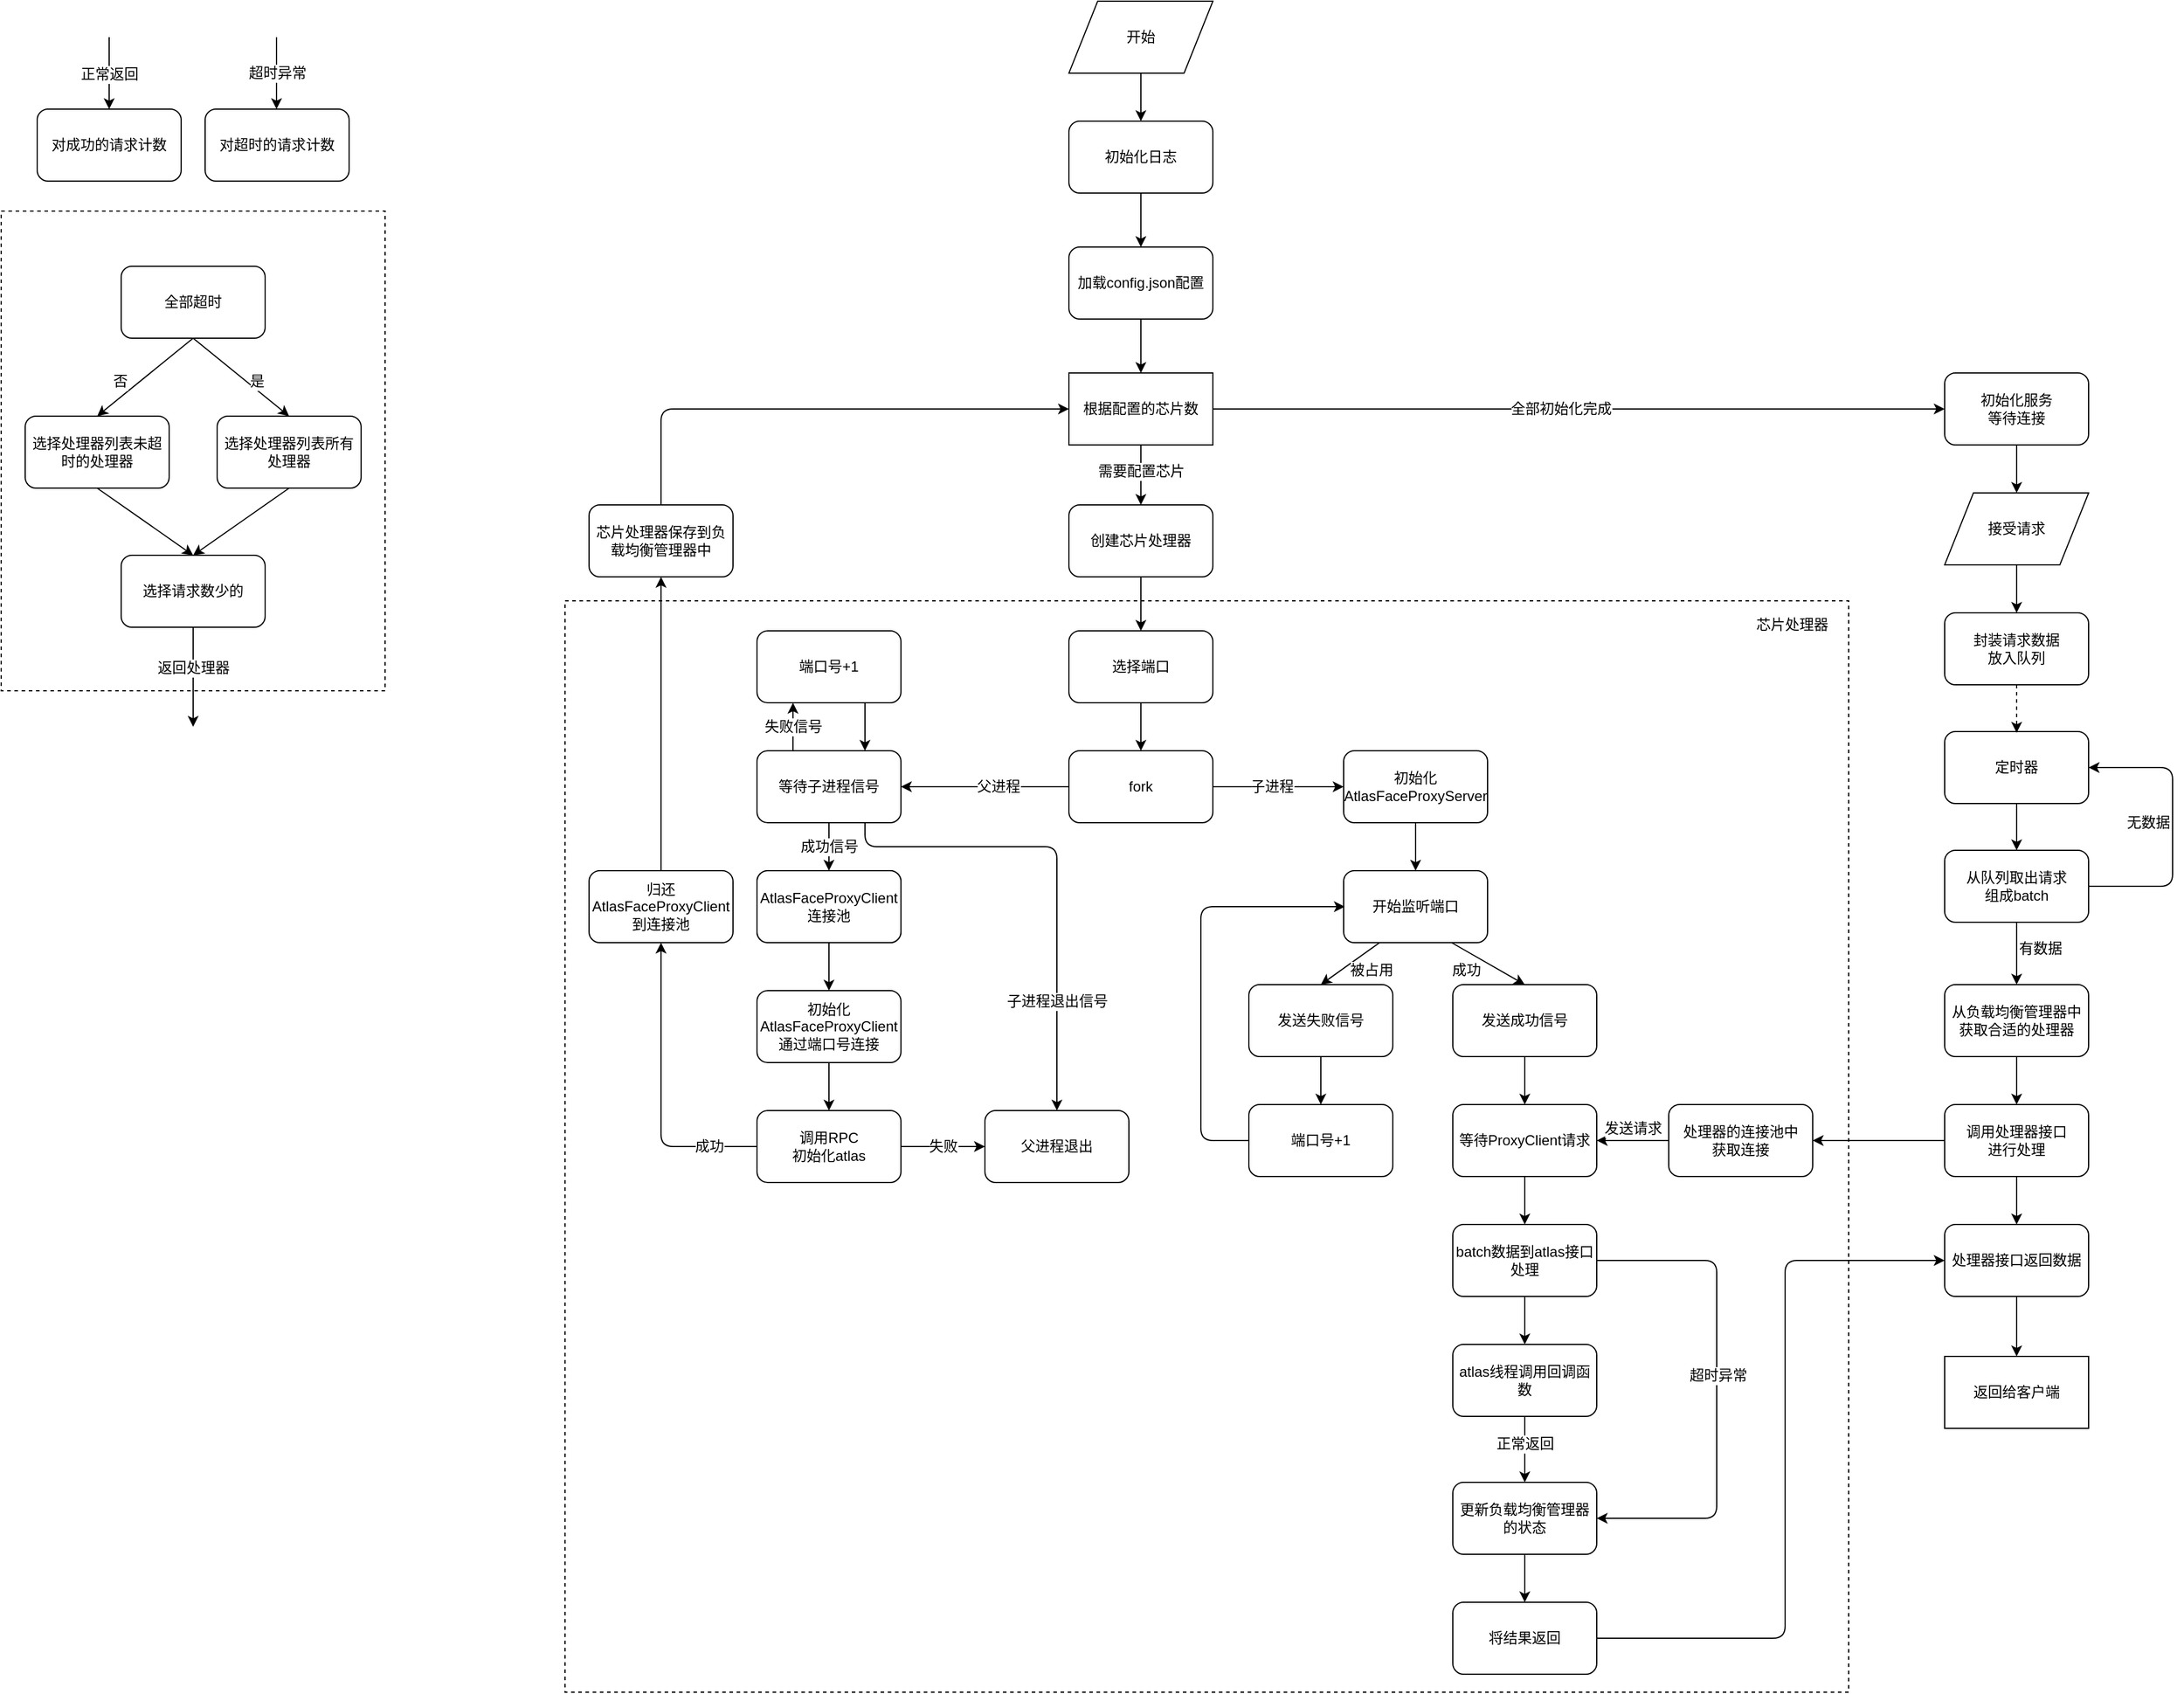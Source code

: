 <mxfile version="12.2.3" type="github" pages="1">
  <diagram id="QmE9LT3bl2_Xa9Ef4wVj" name="第 1 页">
    <mxGraphModel dx="1408" dy="1896" grid="1" gridSize="10" guides="1" tooltips="1" connect="1" arrows="1" fold="1" page="1" pageScale="1" pageWidth="1327" pageHeight="1169" math="0" shadow="0">
      <root>
        <mxCell id="0"/>
        <mxCell id="1" parent="0"/>
        <mxCell id="e0Hb0du3VfullZevtZFt-136" value="" style="rounded=0;whiteSpace=wrap;html=1;dashed=1;" vertex="1" parent="1">
          <mxGeometry x="570" y="-650" width="1070" height="910" as="geometry"/>
        </mxCell>
        <mxCell id="e0Hb0du3VfullZevtZFt-53" value="" style="group" vertex="1" connectable="0" parent="1">
          <mxGeometry x="100" y="-955" width="320" height="410" as="geometry"/>
        </mxCell>
        <mxCell id="e0Hb0du3VfullZevtZFt-51" value="" style="rounded=0;whiteSpace=wrap;html=1;dashed=1;" vertex="1" parent="e0Hb0du3VfullZevtZFt-53">
          <mxGeometry y="-20" width="320" height="400" as="geometry"/>
        </mxCell>
        <mxCell id="e0Hb0du3VfullZevtZFt-26" value="选择请求数少的" style="rounded=1;whiteSpace=wrap;html=1;" vertex="1" parent="e0Hb0du3VfullZevtZFt-53">
          <mxGeometry x="100" y="267" width="120" height="60" as="geometry"/>
        </mxCell>
        <mxCell id="e0Hb0du3VfullZevtZFt-27" value="" style="endArrow=classic;html=1;entryX=0.5;entryY=0;entryDx=0;entryDy=0;exitX=0.5;exitY=1;exitDx=0;exitDy=0;" edge="1" parent="e0Hb0du3VfullZevtZFt-53" source="e0Hb0du3VfullZevtZFt-34" target="e0Hb0du3VfullZevtZFt-26">
          <mxGeometry width="50" height="50" relative="1" as="geometry">
            <mxPoint x="90" y="224.5" as="sourcePoint"/>
            <mxPoint x="90" y="244.5" as="targetPoint"/>
          </mxGeometry>
        </mxCell>
        <mxCell id="e0Hb0du3VfullZevtZFt-34" value="选择处理器列表未超时的处理器" style="rounded=1;whiteSpace=wrap;html=1;" vertex="1" parent="e0Hb0du3VfullZevtZFt-53">
          <mxGeometry x="20" y="151" width="120" height="60" as="geometry"/>
        </mxCell>
        <mxCell id="e0Hb0du3VfullZevtZFt-35" value="" style="endArrow=classic;html=1;entryX=0.5;entryY=0;entryDx=0;entryDy=0;exitX=0.5;exitY=1;exitDx=0;exitDy=0;" edge="1" parent="e0Hb0du3VfullZevtZFt-53" source="e0Hb0du3VfullZevtZFt-42" target="e0Hb0du3VfullZevtZFt-34">
          <mxGeometry width="50" height="50" relative="1" as="geometry">
            <mxPoint x="160" y="95" as="sourcePoint"/>
            <mxPoint x="160" y="77" as="targetPoint"/>
          </mxGeometry>
        </mxCell>
        <mxCell id="e0Hb0du3VfullZevtZFt-37" value="否" style="text;html=1;resizable=0;points=[];align=center;verticalAlign=middle;labelBackgroundColor=#ffffff;" vertex="1" connectable="0" parent="e0Hb0du3VfullZevtZFt-35">
          <mxGeometry x="0.488" y="4" relative="1" as="geometry">
            <mxPoint x="-4" y="-15.5" as="offset"/>
          </mxGeometry>
        </mxCell>
        <mxCell id="e0Hb0du3VfullZevtZFt-40" value="&lt;span style=&quot;white-space: normal&quot;&gt;选择处理器列表所有处理器&lt;/span&gt;" style="rounded=1;whiteSpace=wrap;html=1;" vertex="1" parent="e0Hb0du3VfullZevtZFt-53">
          <mxGeometry x="180" y="151" width="120" height="60" as="geometry"/>
        </mxCell>
        <mxCell id="e0Hb0du3VfullZevtZFt-41" value="" style="endArrow=classic;html=1;exitX=0.5;exitY=1;exitDx=0;exitDy=0;entryX=0.5;entryY=0;entryDx=0;entryDy=0;" edge="1" parent="e0Hb0du3VfullZevtZFt-53" source="e0Hb0du3VfullZevtZFt-40" target="e0Hb0du3VfullZevtZFt-26">
          <mxGeometry width="50" height="50" relative="1" as="geometry">
            <mxPoint x="240" y="297" as="sourcePoint"/>
            <mxPoint x="230" y="247" as="targetPoint"/>
          </mxGeometry>
        </mxCell>
        <mxCell id="e0Hb0du3VfullZevtZFt-42" value="&lt;span style=&quot;white-space: normal&quot;&gt;全部超时&lt;/span&gt;" style="rounded=1;whiteSpace=wrap;html=1;" vertex="1" parent="e0Hb0du3VfullZevtZFt-53">
          <mxGeometry x="100" y="26" width="120" height="60" as="geometry"/>
        </mxCell>
        <mxCell id="e0Hb0du3VfullZevtZFt-38" value="" style="endArrow=classic;html=1;exitX=0.5;exitY=1;exitDx=0;exitDy=0;entryX=0.5;entryY=0;entryDx=0;entryDy=0;" edge="1" parent="e0Hb0du3VfullZevtZFt-53" source="e0Hb0du3VfullZevtZFt-42" target="e0Hb0du3VfullZevtZFt-40">
          <mxGeometry width="50" height="50" relative="1" as="geometry">
            <mxPoint x="160" y="95" as="sourcePoint"/>
            <mxPoint x="230" y="137" as="targetPoint"/>
          </mxGeometry>
        </mxCell>
        <mxCell id="e0Hb0du3VfullZevtZFt-39" value="是" style="text;html=1;resizable=0;points=[];align=center;verticalAlign=middle;labelBackgroundColor=#ffffff;" vertex="1" connectable="0" parent="e0Hb0du3VfullZevtZFt-38">
          <mxGeometry x="0.37" y="3" relative="1" as="geometry">
            <mxPoint x="-3.5" y="-6" as="offset"/>
          </mxGeometry>
        </mxCell>
        <mxCell id="e0Hb0du3VfullZevtZFt-43" value="" style="endArrow=classic;html=1;exitX=0.5;exitY=1;exitDx=0;exitDy=0;" edge="1" parent="e0Hb0du3VfullZevtZFt-53" source="e0Hb0du3VfullZevtZFt-26">
          <mxGeometry width="50" height="50" relative="1" as="geometry">
            <mxPoint x="160" y="407" as="sourcePoint"/>
            <mxPoint x="160" y="410" as="targetPoint"/>
          </mxGeometry>
        </mxCell>
        <mxCell id="e0Hb0du3VfullZevtZFt-44" value="返回处理器" style="text;html=1;resizable=0;points=[];align=center;verticalAlign=middle;labelBackgroundColor=#ffffff;" vertex="1" connectable="0" parent="e0Hb0du3VfullZevtZFt-43">
          <mxGeometry x="-0.4" y="-1" relative="1" as="geometry">
            <mxPoint x="1" y="9" as="offset"/>
          </mxGeometry>
        </mxCell>
        <mxCell id="e0Hb0du3VfullZevtZFt-54" value="" style="group" vertex="1" connectable="0" parent="1">
          <mxGeometry x="130" y="-1120" width="260" height="120" as="geometry"/>
        </mxCell>
        <mxCell id="e0Hb0du3VfullZevtZFt-16" value="对成功的请求计数" style="rounded=1;whiteSpace=wrap;html=1;" vertex="1" parent="e0Hb0du3VfullZevtZFt-54">
          <mxGeometry y="60" width="120" height="60" as="geometry"/>
        </mxCell>
        <mxCell id="e0Hb0du3VfullZevtZFt-21" value="" style="endArrow=classic;html=1;entryX=0.5;entryY=0;entryDx=0;entryDy=0;" edge="1" parent="e0Hb0du3VfullZevtZFt-54" target="e0Hb0du3VfullZevtZFt-16">
          <mxGeometry width="50" height="50" relative="1" as="geometry">
            <mxPoint x="60" as="sourcePoint"/>
            <mxPoint x="50" y="-90" as="targetPoint"/>
          </mxGeometry>
        </mxCell>
        <mxCell id="e0Hb0du3VfullZevtZFt-22" value="正常返回" style="text;html=1;resizable=0;points=[];align=center;verticalAlign=middle;labelBackgroundColor=#ffffff;" vertex="1" connectable="0" parent="e0Hb0du3VfullZevtZFt-21">
          <mxGeometry x="0.38" relative="1" as="geometry">
            <mxPoint y="-11" as="offset"/>
          </mxGeometry>
        </mxCell>
        <mxCell id="e0Hb0du3VfullZevtZFt-23" value="" style="endArrow=classic;html=1;" edge="1" parent="e0Hb0du3VfullZevtZFt-54">
          <mxGeometry width="50" height="50" relative="1" as="geometry">
            <mxPoint x="199.5" as="sourcePoint"/>
            <mxPoint x="199.5" y="60" as="targetPoint"/>
          </mxGeometry>
        </mxCell>
        <mxCell id="e0Hb0du3VfullZevtZFt-24" value="超时异常" style="text;html=1;resizable=0;points=[];align=center;verticalAlign=middle;labelBackgroundColor=#ffffff;" vertex="1" connectable="0" parent="e0Hb0du3VfullZevtZFt-23">
          <mxGeometry x="-0.333" relative="1" as="geometry">
            <mxPoint y="10" as="offset"/>
          </mxGeometry>
        </mxCell>
        <mxCell id="e0Hb0du3VfullZevtZFt-25" value="对超时的请求计数" style="rounded=1;whiteSpace=wrap;html=1;" vertex="1" parent="e0Hb0du3VfullZevtZFt-54">
          <mxGeometry x="140" y="60" width="120" height="60" as="geometry"/>
        </mxCell>
        <mxCell id="e0Hb0du3VfullZevtZFt-56" value="根据配置的芯片数" style="rounded=0;whiteSpace=wrap;html=1;" vertex="1" parent="1">
          <mxGeometry x="990" y="-840" width="120" height="60" as="geometry"/>
        </mxCell>
        <mxCell id="e0Hb0du3VfullZevtZFt-57" value="&lt;span style=&quot;white-space: normal&quot;&gt;fork&lt;/span&gt;" style="rounded=1;whiteSpace=wrap;html=1;" vertex="1" parent="1">
          <mxGeometry x="990" y="-525" width="120" height="60" as="geometry"/>
        </mxCell>
        <mxCell id="e0Hb0du3VfullZevtZFt-58" value="" style="endArrow=classic;html=1;entryX=0.5;entryY=0;entryDx=0;entryDy=0;exitX=0.5;exitY=1;exitDx=0;exitDy=0;" edge="1" parent="1" source="e0Hb0du3VfullZevtZFt-63" target="e0Hb0du3VfullZevtZFt-57">
          <mxGeometry width="50" height="50" relative="1" as="geometry">
            <mxPoint x="1050" y="-575" as="sourcePoint"/>
            <mxPoint x="1080" y="-415" as="targetPoint"/>
          </mxGeometry>
        </mxCell>
        <mxCell id="e0Hb0du3VfullZevtZFt-60" value="&lt;span style=&quot;white-space: normal&quot;&gt;初始化&lt;/span&gt;&lt;br style=&quot;white-space: normal&quot;&gt;&lt;span style=&quot;white-space: normal&quot;&gt;AtlasFaceProxyServer&lt;/span&gt;" style="rounded=1;whiteSpace=wrap;html=1;" vertex="1" parent="1">
          <mxGeometry x="1219" y="-525" width="120" height="60" as="geometry"/>
        </mxCell>
        <mxCell id="e0Hb0du3VfullZevtZFt-62" value="" style="endArrow=classic;html=1;exitX=1;exitY=0.5;exitDx=0;exitDy=0;entryX=0;entryY=0.5;entryDx=0;entryDy=0;" edge="1" parent="1" source="e0Hb0du3VfullZevtZFt-57" target="e0Hb0du3VfullZevtZFt-60">
          <mxGeometry width="50" height="50" relative="1" as="geometry">
            <mxPoint x="1130" y="-385" as="sourcePoint"/>
            <mxPoint x="1050" y="-425" as="targetPoint"/>
          </mxGeometry>
        </mxCell>
        <mxCell id="e0Hb0du3VfullZevtZFt-87" value="子进程" style="text;html=1;resizable=0;points=[];align=center;verticalAlign=middle;labelBackgroundColor=#ffffff;" vertex="1" connectable="0" parent="e0Hb0du3VfullZevtZFt-62">
          <mxGeometry x="0.15" y="-1" relative="1" as="geometry">
            <mxPoint x="-14" y="-1" as="offset"/>
          </mxGeometry>
        </mxCell>
        <mxCell id="e0Hb0du3VfullZevtZFt-63" value="选择端口" style="rounded=1;whiteSpace=wrap;html=1;" vertex="1" parent="1">
          <mxGeometry x="990" y="-625" width="120" height="60" as="geometry"/>
        </mxCell>
        <mxCell id="e0Hb0du3VfullZevtZFt-66" value="开始监听端口" style="rounded=1;whiteSpace=wrap;html=1;" vertex="1" parent="1">
          <mxGeometry x="1219" y="-425" width="120" height="60" as="geometry"/>
        </mxCell>
        <mxCell id="e0Hb0du3VfullZevtZFt-67" value="" style="endArrow=classic;html=1;exitX=0.5;exitY=1;exitDx=0;exitDy=0;entryX=0.5;entryY=0;entryDx=0;entryDy=0;" edge="1" parent="1" source="e0Hb0du3VfullZevtZFt-60" target="e0Hb0du3VfullZevtZFt-66">
          <mxGeometry width="50" height="50" relative="1" as="geometry">
            <mxPoint x="1396" y="-415" as="sourcePoint"/>
            <mxPoint x="1446" y="-465" as="targetPoint"/>
          </mxGeometry>
        </mxCell>
        <mxCell id="e0Hb0du3VfullZevtZFt-68" value="发送成功信号" style="rounded=1;whiteSpace=wrap;html=1;" vertex="1" parent="1">
          <mxGeometry x="1310" y="-330" width="120" height="60" as="geometry"/>
        </mxCell>
        <mxCell id="e0Hb0du3VfullZevtZFt-69" value="发送失败信号&lt;br&gt;" style="rounded=1;whiteSpace=wrap;html=1;" vertex="1" parent="1">
          <mxGeometry x="1140" y="-330" width="120" height="60" as="geometry"/>
        </mxCell>
        <mxCell id="e0Hb0du3VfullZevtZFt-72" value="" style="endArrow=classic;html=1;exitX=0.25;exitY=1;exitDx=0;exitDy=0;entryX=0.5;entryY=0;entryDx=0;entryDy=0;" edge="1" parent="1" source="e0Hb0du3VfullZevtZFt-66" target="e0Hb0du3VfullZevtZFt-69">
          <mxGeometry width="50" height="50" relative="1" as="geometry">
            <mxPoint x="1376" y="-335" as="sourcePoint"/>
            <mxPoint x="1426" y="-385" as="targetPoint"/>
          </mxGeometry>
        </mxCell>
        <mxCell id="e0Hb0du3VfullZevtZFt-116" value="被占用" style="text;html=1;resizable=0;points=[];align=center;verticalAlign=middle;labelBackgroundColor=#ffffff;" vertex="1" connectable="0" parent="e0Hb0du3VfullZevtZFt-72">
          <mxGeometry x="-0.44" y="1" relative="1" as="geometry">
            <mxPoint x="6" y="12" as="offset"/>
          </mxGeometry>
        </mxCell>
        <mxCell id="e0Hb0du3VfullZevtZFt-77" value="" style="endArrow=classic;html=1;exitX=0.5;exitY=1;exitDx=0;exitDy=0;entryX=0.5;entryY=0;entryDx=0;entryDy=0;" edge="1" parent="1" source="e0Hb0du3VfullZevtZFt-56" target="e0Hb0du3VfullZevtZFt-140">
          <mxGeometry width="50" height="50" relative="1" as="geometry">
            <mxPoint x="1157" y="-710" as="sourcePoint"/>
            <mxPoint x="1207" y="-760" as="targetPoint"/>
          </mxGeometry>
        </mxCell>
        <mxCell id="e0Hb0du3VfullZevtZFt-101" value="需要配置芯片" style="text;html=1;resizable=0;points=[];align=center;verticalAlign=middle;labelBackgroundColor=#ffffff;" vertex="1" connectable="0" parent="e0Hb0du3VfullZevtZFt-77">
          <mxGeometry x="-0.375" y="1" relative="1" as="geometry">
            <mxPoint x="-1" y="6.5" as="offset"/>
          </mxGeometry>
        </mxCell>
        <mxCell id="e0Hb0du3VfullZevtZFt-78" value="开始" style="shape=parallelogram;perimeter=parallelogramPerimeter;whiteSpace=wrap;html=1;" vertex="1" parent="1">
          <mxGeometry x="990" y="-1150" width="120" height="60" as="geometry"/>
        </mxCell>
        <mxCell id="e0Hb0du3VfullZevtZFt-79" value="加载config.json配置" style="rounded=1;whiteSpace=wrap;html=1;" vertex="1" parent="1">
          <mxGeometry x="990" y="-945" width="120" height="60" as="geometry"/>
        </mxCell>
        <mxCell id="e0Hb0du3VfullZevtZFt-80" value="初始化日志" style="rounded=1;whiteSpace=wrap;html=1;" vertex="1" parent="1">
          <mxGeometry x="990" y="-1050" width="120" height="60" as="geometry"/>
        </mxCell>
        <mxCell id="e0Hb0du3VfullZevtZFt-82" value="" style="endArrow=classic;html=1;exitX=0.5;exitY=1;exitDx=0;exitDy=0;entryX=0.5;entryY=0;entryDx=0;entryDy=0;" edge="1" parent="1" source="e0Hb0du3VfullZevtZFt-78" target="e0Hb0du3VfullZevtZFt-80">
          <mxGeometry width="50" height="50" relative="1" as="geometry">
            <mxPoint x="1130" y="-1030" as="sourcePoint"/>
            <mxPoint x="1180" y="-1080" as="targetPoint"/>
          </mxGeometry>
        </mxCell>
        <mxCell id="e0Hb0du3VfullZevtZFt-83" value="" style="endArrow=classic;html=1;exitX=0.5;exitY=1;exitDx=0;exitDy=0;entryX=0.5;entryY=0;entryDx=0;entryDy=0;" edge="1" parent="1" source="e0Hb0du3VfullZevtZFt-80" target="e0Hb0du3VfullZevtZFt-79">
          <mxGeometry width="50" height="50" relative="1" as="geometry">
            <mxPoint x="1200" y="-930" as="sourcePoint"/>
            <mxPoint x="1050" y="-940" as="targetPoint"/>
          </mxGeometry>
        </mxCell>
        <mxCell id="e0Hb0du3VfullZevtZFt-84" value="" style="endArrow=classic;html=1;exitX=0.5;exitY=1;exitDx=0;exitDy=0;entryX=0.5;entryY=0;entryDx=0;entryDy=0;" edge="1" parent="1" source="e0Hb0du3VfullZevtZFt-79" target="e0Hb0du3VfullZevtZFt-56">
          <mxGeometry width="50" height="50" relative="1" as="geometry">
            <mxPoint x="1120" y="-820" as="sourcePoint"/>
            <mxPoint x="1180" y="-860" as="targetPoint"/>
          </mxGeometry>
        </mxCell>
        <mxCell id="e0Hb0du3VfullZevtZFt-88" value="等待子进程信号" style="rounded=1;whiteSpace=wrap;html=1;" vertex="1" parent="1">
          <mxGeometry x="730" y="-525" width="120" height="60" as="geometry"/>
        </mxCell>
        <mxCell id="e0Hb0du3VfullZevtZFt-89" value="" style="endArrow=classic;html=1;exitX=0;exitY=0.5;exitDx=0;exitDy=0;entryX=1;entryY=0.5;entryDx=0;entryDy=0;" edge="1" parent="1" source="e0Hb0du3VfullZevtZFt-57" target="e0Hb0du3VfullZevtZFt-88">
          <mxGeometry width="50" height="50" relative="1" as="geometry">
            <mxPoint x="930" y="-405" as="sourcePoint"/>
            <mxPoint x="980" y="-455" as="targetPoint"/>
          </mxGeometry>
        </mxCell>
        <mxCell id="e0Hb0du3VfullZevtZFt-90" value="父进程" style="text;html=1;resizable=0;points=[];align=center;verticalAlign=middle;labelBackgroundColor=#ffffff;" vertex="1" connectable="0" parent="e0Hb0du3VfullZevtZFt-89">
          <mxGeometry x="-0.364" y="1" relative="1" as="geometry">
            <mxPoint x="-15" y="-1" as="offset"/>
          </mxGeometry>
        </mxCell>
        <mxCell id="e0Hb0du3VfullZevtZFt-91" value="" style="endArrow=classic;html=1;exitX=0.5;exitY=1;exitDx=0;exitDy=0;entryX=0.5;entryY=0;entryDx=0;entryDy=0;" edge="1" parent="1" source="e0Hb0du3VfullZevtZFt-122" target="e0Hb0du3VfullZevtZFt-93">
          <mxGeometry width="50" height="50" relative="1" as="geometry">
            <mxPoint x="753" y="-420" as="sourcePoint"/>
            <mxPoint x="730" y="-415" as="targetPoint"/>
          </mxGeometry>
        </mxCell>
        <mxCell id="e0Hb0du3VfullZevtZFt-93" value="初始化&lt;br&gt;AtlasFaceProxyClient&lt;br&gt;通过端口号连接" style="rounded=1;whiteSpace=wrap;html=1;" vertex="1" parent="1">
          <mxGeometry x="730" y="-325" width="120" height="60" as="geometry"/>
        </mxCell>
        <mxCell id="e0Hb0du3VfullZevtZFt-94" value="" style="endArrow=classic;html=1;exitX=0.5;exitY=1;exitDx=0;exitDy=0;entryX=0.5;entryY=0;entryDx=0;entryDy=0;" edge="1" parent="1" source="e0Hb0du3VfullZevtZFt-93" target="e0Hb0du3VfullZevtZFt-95">
          <mxGeometry width="50" height="50" relative="1" as="geometry">
            <mxPoint x="790" y="-185" as="sourcePoint"/>
            <mxPoint x="790" y="-225" as="targetPoint"/>
          </mxGeometry>
        </mxCell>
        <mxCell id="e0Hb0du3VfullZevtZFt-95" value="调用RPC&lt;br&gt;初始化atlas" style="rounded=1;whiteSpace=wrap;html=1;" vertex="1" parent="1">
          <mxGeometry x="730" y="-225" width="120" height="60" as="geometry"/>
        </mxCell>
        <mxCell id="e0Hb0du3VfullZevtZFt-98" value="" style="endArrow=classic;html=1;exitX=0.5;exitY=0;exitDx=0;exitDy=0;entryX=0.5;entryY=1;entryDx=0;entryDy=0;" edge="1" parent="1" source="e0Hb0du3VfullZevtZFt-130" target="e0Hb0du3VfullZevtZFt-142">
          <mxGeometry width="50" height="50" relative="1" as="geometry">
            <mxPoint x="580" y="-390" as="sourcePoint"/>
            <mxPoint x="640" y="-870" as="targetPoint"/>
            <Array as="points"/>
          </mxGeometry>
        </mxCell>
        <mxCell id="e0Hb0du3VfullZevtZFt-102" value="" style="endArrow=classic;html=1;exitX=1;exitY=0.5;exitDx=0;exitDy=0;entryX=0;entryY=0.5;entryDx=0;entryDy=0;" edge="1" parent="1" source="e0Hb0du3VfullZevtZFt-56" target="e0Hb0du3VfullZevtZFt-133">
          <mxGeometry width="50" height="50" relative="1" as="geometry">
            <mxPoint x="1180" y="-790" as="sourcePoint"/>
            <mxPoint x="1580" y="-810" as="targetPoint"/>
          </mxGeometry>
        </mxCell>
        <mxCell id="e0Hb0du3VfullZevtZFt-104" value="全部初始化完成" style="text;html=1;resizable=0;points=[];align=center;verticalAlign=middle;labelBackgroundColor=#ffffff;" vertex="1" connectable="0" parent="e0Hb0du3VfullZevtZFt-102">
          <mxGeometry x="-0.325" y="1" relative="1" as="geometry">
            <mxPoint x="84" y="1" as="offset"/>
          </mxGeometry>
        </mxCell>
        <mxCell id="e0Hb0du3VfullZevtZFt-106" value="端口号+1" style="rounded=1;whiteSpace=wrap;html=1;" vertex="1" parent="1">
          <mxGeometry x="730" y="-625" width="120" height="60" as="geometry"/>
        </mxCell>
        <mxCell id="e0Hb0du3VfullZevtZFt-107" value="" style="endArrow=classic;html=1;exitX=0.25;exitY=0;exitDx=0;exitDy=0;entryX=0.25;entryY=1;entryDx=0;entryDy=0;" edge="1" parent="1" source="e0Hb0du3VfullZevtZFt-88" target="e0Hb0du3VfullZevtZFt-106">
          <mxGeometry width="50" height="50" relative="1" as="geometry">
            <mxPoint x="870" y="-565" as="sourcePoint"/>
            <mxPoint x="920" y="-615" as="targetPoint"/>
          </mxGeometry>
        </mxCell>
        <mxCell id="e0Hb0du3VfullZevtZFt-108" value="失败信号" style="text;html=1;resizable=0;points=[];align=center;verticalAlign=middle;labelBackgroundColor=#ffffff;" vertex="1" connectable="0" parent="e0Hb0du3VfullZevtZFt-107">
          <mxGeometry x="-0.34" relative="1" as="geometry">
            <mxPoint y="-7" as="offset"/>
          </mxGeometry>
        </mxCell>
        <mxCell id="e0Hb0du3VfullZevtZFt-110" value="" style="endArrow=classic;html=1;exitX=0.75;exitY=1;exitDx=0;exitDy=0;entryX=0.75;entryY=0;entryDx=0;entryDy=0;" edge="1" parent="1" source="e0Hb0du3VfullZevtZFt-106" target="e0Hb0du3VfullZevtZFt-88">
          <mxGeometry width="50" height="50" relative="1" as="geometry">
            <mxPoint x="880" y="-525" as="sourcePoint"/>
            <mxPoint x="930" y="-575" as="targetPoint"/>
          </mxGeometry>
        </mxCell>
        <mxCell id="e0Hb0du3VfullZevtZFt-111" value="" style="endArrow=classic;html=1;exitX=0.75;exitY=1;exitDx=0;exitDy=0;entryX=0.5;entryY=0;entryDx=0;entryDy=0;" edge="1" parent="1" source="e0Hb0du3VfullZevtZFt-88" target="e0Hb0du3VfullZevtZFt-113">
          <mxGeometry width="50" height="50" relative="1" as="geometry">
            <mxPoint x="830" y="-445" as="sourcePoint"/>
            <mxPoint x="900" y="-365" as="targetPoint"/>
            <Array as="points">
              <mxPoint x="820" y="-445"/>
              <mxPoint x="980" y="-445"/>
            </Array>
          </mxGeometry>
        </mxCell>
        <mxCell id="e0Hb0du3VfullZevtZFt-112" value="子进程退出信号" style="text;html=1;resizable=0;points=[];align=center;verticalAlign=middle;labelBackgroundColor=#ffffff;" vertex="1" connectable="0" parent="e0Hb0du3VfullZevtZFt-111">
          <mxGeometry x="0.378" y="1" relative="1" as="geometry">
            <mxPoint x="-1" y="33" as="offset"/>
          </mxGeometry>
        </mxCell>
        <mxCell id="e0Hb0du3VfullZevtZFt-113" value="父进程退出" style="rounded=1;whiteSpace=wrap;html=1;" vertex="1" parent="1">
          <mxGeometry x="920" y="-225" width="120" height="60" as="geometry"/>
        </mxCell>
        <mxCell id="e0Hb0du3VfullZevtZFt-114" value="" style="endArrow=classic;html=1;exitX=1;exitY=0.5;exitDx=0;exitDy=0;entryX=0;entryY=0.5;entryDx=0;entryDy=0;" edge="1" parent="1" source="e0Hb0du3VfullZevtZFt-95" target="e0Hb0du3VfullZevtZFt-113">
          <mxGeometry width="50" height="50" relative="1" as="geometry">
            <mxPoint x="870" y="-85" as="sourcePoint"/>
            <mxPoint x="920" y="-135" as="targetPoint"/>
          </mxGeometry>
        </mxCell>
        <mxCell id="e0Hb0du3VfullZevtZFt-115" value="失败" style="text;html=1;resizable=0;points=[];align=center;verticalAlign=middle;labelBackgroundColor=#ffffff;" vertex="1" connectable="0" parent="e0Hb0du3VfullZevtZFt-114">
          <mxGeometry x="0.286" y="1" relative="1" as="geometry">
            <mxPoint x="-10" y="1" as="offset"/>
          </mxGeometry>
        </mxCell>
        <mxCell id="e0Hb0du3VfullZevtZFt-117" value="" style="endArrow=classic;html=1;exitX=0.5;exitY=1;exitDx=0;exitDy=0;entryX=0.5;entryY=0;entryDx=0;entryDy=0;" edge="1" parent="1" source="e0Hb0du3VfullZevtZFt-69" target="e0Hb0du3VfullZevtZFt-118">
          <mxGeometry width="50" height="50" relative="1" as="geometry">
            <mxPoint x="1316" y="-175" as="sourcePoint"/>
            <mxPoint x="1346" y="-215" as="targetPoint"/>
          </mxGeometry>
        </mxCell>
        <mxCell id="e0Hb0du3VfullZevtZFt-118" value="端口号+1" style="rounded=1;whiteSpace=wrap;html=1;" vertex="1" parent="1">
          <mxGeometry x="1140" y="-230" width="120" height="60" as="geometry"/>
        </mxCell>
        <mxCell id="e0Hb0du3VfullZevtZFt-121" value="" style="endArrow=classic;html=1;exitX=0;exitY=0.5;exitDx=0;exitDy=0;" edge="1" parent="1" source="e0Hb0du3VfullZevtZFt-118">
          <mxGeometry width="50" height="50" relative="1" as="geometry">
            <mxPoint x="1466" y="-155" as="sourcePoint"/>
            <mxPoint x="1220" y="-395" as="targetPoint"/>
            <Array as="points">
              <mxPoint x="1100" y="-200"/>
              <mxPoint x="1100" y="-395"/>
            </Array>
          </mxGeometry>
        </mxCell>
        <mxCell id="e0Hb0du3VfullZevtZFt-122" value="AtlasFaceProxyClient连接池&lt;br&gt;" style="rounded=1;whiteSpace=wrap;html=1;" vertex="1" parent="1">
          <mxGeometry x="730" y="-425" width="120" height="60" as="geometry"/>
        </mxCell>
        <mxCell id="e0Hb0du3VfullZevtZFt-123" value="" style="endArrow=classic;html=1;exitX=0.5;exitY=1;exitDx=0;exitDy=0;entryX=0.5;entryY=0;entryDx=0;entryDy=0;" edge="1" parent="1" source="e0Hb0du3VfullZevtZFt-88" target="e0Hb0du3VfullZevtZFt-122">
          <mxGeometry width="50" height="50" relative="1" as="geometry">
            <mxPoint x="790" y="-465" as="sourcePoint"/>
            <mxPoint x="790" y="-325" as="targetPoint"/>
          </mxGeometry>
        </mxCell>
        <mxCell id="e0Hb0du3VfullZevtZFt-124" value="成功信号" style="text;html=1;resizable=0;points=[];align=center;verticalAlign=middle;labelBackgroundColor=#ffffff;" vertex="1" connectable="0" parent="e0Hb0du3VfullZevtZFt-123">
          <mxGeometry x="-0.461" y="-1" relative="1" as="geometry">
            <mxPoint x="1" y="9" as="offset"/>
          </mxGeometry>
        </mxCell>
        <mxCell id="e0Hb0du3VfullZevtZFt-126" value="AtlasFaceProxyClient连接池&lt;br&gt;" style="rounded=1;whiteSpace=wrap;html=1;" vertex="1" parent="1">
          <mxGeometry x="730" y="-425" width="120" height="60" as="geometry"/>
        </mxCell>
        <mxCell id="e0Hb0du3VfullZevtZFt-130" value="归还AtlasFaceProxyClient到连接池" style="rounded=1;whiteSpace=wrap;html=1;" vertex="1" parent="1">
          <mxGeometry x="590" y="-425" width="120" height="60" as="geometry"/>
        </mxCell>
        <mxCell id="e0Hb0du3VfullZevtZFt-131" value="" style="endArrow=classic;html=1;exitX=0;exitY=0.5;exitDx=0;exitDy=0;entryX=0.5;entryY=1;entryDx=0;entryDy=0;" edge="1" parent="1" source="e0Hb0du3VfullZevtZFt-95" target="e0Hb0du3VfullZevtZFt-130">
          <mxGeometry width="50" height="50" relative="1" as="geometry">
            <mxPoint x="730" y="-195" as="sourcePoint"/>
            <mxPoint x="630" y="-175" as="targetPoint"/>
            <Array as="points">
              <mxPoint x="650" y="-195"/>
            </Array>
          </mxGeometry>
        </mxCell>
        <mxCell id="e0Hb0du3VfullZevtZFt-132" value="成功" style="text;html=1;resizable=0;points=[];align=center;verticalAlign=middle;labelBackgroundColor=#ffffff;" vertex="1" connectable="0" parent="e0Hb0du3VfullZevtZFt-131">
          <mxGeometry x="-0.561" y="-1" relative="1" as="geometry">
            <mxPoint x="15" y="1" as="offset"/>
          </mxGeometry>
        </mxCell>
        <mxCell id="e0Hb0du3VfullZevtZFt-133" value="初始化服务&lt;br&gt;等待连接" style="rounded=1;whiteSpace=wrap;html=1;" vertex="1" parent="1">
          <mxGeometry x="1720" y="-840" width="120" height="60" as="geometry"/>
        </mxCell>
        <mxCell id="e0Hb0du3VfullZevtZFt-134" value="" style="endArrow=classic;html=1;exitX=0.5;exitY=1;exitDx=0;exitDy=0;entryX=0.5;entryY=0;entryDx=0;entryDy=0;" edge="1" parent="1" source="e0Hb0du3VfullZevtZFt-133" target="oY_ch-bbe2DbD_rM6Vxi-3">
          <mxGeometry width="50" height="50" relative="1" as="geometry">
            <mxPoint x="1860" y="-700" as="sourcePoint"/>
            <mxPoint x="1910" y="-750" as="targetPoint"/>
          </mxGeometry>
        </mxCell>
        <mxCell id="oY_ch-bbe2DbD_rM6Vxi-1" value="封装请求数据&lt;br&gt;放入队列" style="rounded=1;whiteSpace=wrap;html=1;" parent="1" vertex="1">
          <mxGeometry x="1720" y="-640" width="120" height="60" as="geometry"/>
        </mxCell>
        <mxCell id="oY_ch-bbe2DbD_rM6Vxi-3" value="接受请求" style="shape=parallelogram;perimeter=parallelogramPerimeter;whiteSpace=wrap;html=1;" parent="1" vertex="1">
          <mxGeometry x="1720" y="-740" width="120" height="60" as="geometry"/>
        </mxCell>
        <mxCell id="oY_ch-bbe2DbD_rM6Vxi-5" value="从队列取出请求&lt;br&gt;组成batch" style="rounded=1;whiteSpace=wrap;html=1;" parent="1" vertex="1">
          <mxGeometry x="1720" y="-442" width="120" height="60" as="geometry"/>
        </mxCell>
        <mxCell id="oY_ch-bbe2DbD_rM6Vxi-9" value="" style="endArrow=classic;html=1;exitX=0.5;exitY=1;exitDx=0;exitDy=0;entryX=0.5;entryY=0;entryDx=0;entryDy=0;" parent="1" source="oY_ch-bbe2DbD_rM6Vxi-3" target="oY_ch-bbe2DbD_rM6Vxi-1" edge="1">
          <mxGeometry width="50" height="50" relative="1" as="geometry">
            <mxPoint x="1910" y="-630" as="sourcePoint"/>
            <mxPoint x="1960" y="-680" as="targetPoint"/>
          </mxGeometry>
        </mxCell>
        <mxCell id="oY_ch-bbe2DbD_rM6Vxi-10" value="" style="endArrow=classic;html=1;exitX=0.5;exitY=1;exitDx=0;exitDy=0;entryX=0.5;entryY=0;entryDx=0;entryDy=0;" parent="1" source="oY_ch-bbe2DbD_rM6Vxi-5" target="oY_ch-bbe2DbD_rM6Vxi-12" edge="1">
          <mxGeometry width="50" height="50" relative="1" as="geometry">
            <mxPoint x="1770" y="-332" as="sourcePoint"/>
            <mxPoint x="1690" y="-340" as="targetPoint"/>
          </mxGeometry>
        </mxCell>
        <mxCell id="oY_ch-bbe2DbD_rM6Vxi-12" value="从负载均衡管理器中获取合适的处理器" style="rounded=1;whiteSpace=wrap;html=1;" parent="1" vertex="1">
          <mxGeometry x="1720" y="-330" width="120" height="60" as="geometry"/>
        </mxCell>
        <mxCell id="oY_ch-bbe2DbD_rM6Vxi-14" value="" style="endArrow=classic;html=1;exitX=0.5;exitY=1;exitDx=0;exitDy=0;entryX=0.5;entryY=0;entryDx=0;entryDy=0;" parent="1" source="oY_ch-bbe2DbD_rM6Vxi-12" target="e0Hb0du3VfullZevtZFt-152" edge="1">
          <mxGeometry width="50" height="50" relative="1" as="geometry">
            <mxPoint x="1980" y="-208" as="sourcePoint"/>
            <mxPoint x="2030" y="-258" as="targetPoint"/>
          </mxGeometry>
        </mxCell>
        <mxCell id="aE2p1h7sIhhoh9OwQIMp-2" value="有数据" style="text;html=1;strokeColor=none;fillColor=none;align=center;verticalAlign=middle;whiteSpace=wrap;rounded=0;" parent="1" vertex="1">
          <mxGeometry x="1780" y="-370" width="40" height="20" as="geometry"/>
        </mxCell>
        <mxCell id="aE2p1h7sIhhoh9OwQIMp-3" value="" style="endArrow=classic;html=1;exitX=1;exitY=0.5;exitDx=0;exitDy=0;entryX=1;entryY=0.5;entryDx=0;entryDy=0;" parent="1" source="oY_ch-bbe2DbD_rM6Vxi-5" target="aE2p1h7sIhhoh9OwQIMp-5" edge="1">
          <mxGeometry width="50" height="50" relative="1" as="geometry">
            <mxPoint x="1950" y="-540" as="sourcePoint"/>
            <mxPoint x="1970" y="-450" as="targetPoint"/>
            <Array as="points">
              <mxPoint x="1910" y="-412"/>
              <mxPoint x="1910" y="-511"/>
            </Array>
          </mxGeometry>
        </mxCell>
        <mxCell id="aE2p1h7sIhhoh9OwQIMp-4" value="无数据" style="text;html=1;strokeColor=none;fillColor=none;align=center;verticalAlign=middle;whiteSpace=wrap;rounded=0;" parent="1" vertex="1">
          <mxGeometry x="1870" y="-475" width="40" height="20" as="geometry"/>
        </mxCell>
        <mxCell id="aE2p1h7sIhhoh9OwQIMp-5" value="定时器" style="rounded=1;whiteSpace=wrap;html=1;" parent="1" vertex="1">
          <mxGeometry x="1720" y="-541" width="120" height="60" as="geometry"/>
        </mxCell>
        <mxCell id="aE2p1h7sIhhoh9OwQIMp-7" value="" style="endArrow=classic;html=1;exitX=0.5;exitY=1;exitDx=0;exitDy=0;entryX=0.5;entryY=0;entryDx=0;entryDy=0;" parent="1" source="aE2p1h7sIhhoh9OwQIMp-5" target="oY_ch-bbe2DbD_rM6Vxi-5" edge="1">
          <mxGeometry width="50" height="50" relative="1" as="geometry">
            <mxPoint x="1720" y="-90" as="sourcePoint"/>
            <mxPoint x="1780" y="-440" as="targetPoint"/>
          </mxGeometry>
        </mxCell>
        <mxCell id="aE2p1h7sIhhoh9OwQIMp-8" value="" style="endArrow=classic;html=1;exitX=0.5;exitY=1;exitDx=0;exitDy=0;dashed=1;" parent="1" source="oY_ch-bbe2DbD_rM6Vxi-1" edge="1">
          <mxGeometry width="50" height="50" relative="1" as="geometry">
            <mxPoint x="1720" y="-90" as="sourcePoint"/>
            <mxPoint x="1780" y="-540" as="targetPoint"/>
          </mxGeometry>
        </mxCell>
        <mxCell id="e0Hb0du3VfullZevtZFt-3" value="batch数据到atlas接口处理" style="rounded=1;whiteSpace=wrap;html=1;" vertex="1" parent="1">
          <mxGeometry x="1310" y="-130" width="120" height="60" as="geometry"/>
        </mxCell>
        <mxCell id="e0Hb0du3VfullZevtZFt-4" value="" style="endArrow=classic;html=1;exitX=0.5;exitY=1;exitDx=0;exitDy=0;entryX=0.5;entryY=0;entryDx=0;entryDy=0;" edge="1" parent="1" source="e0Hb0du3VfullZevtZFt-139" target="e0Hb0du3VfullZevtZFt-3">
          <mxGeometry width="50" height="50" relative="1" as="geometry">
            <mxPoint x="1370" y="-50" as="sourcePoint"/>
            <mxPoint x="1660" y="-60" as="targetPoint"/>
          </mxGeometry>
        </mxCell>
        <mxCell id="e0Hb0du3VfullZevtZFt-5" value="atlas线程调用回调函数" style="rounded=1;whiteSpace=wrap;html=1;" vertex="1" parent="1">
          <mxGeometry x="1310" y="-30" width="120" height="60" as="geometry"/>
        </mxCell>
        <mxCell id="e0Hb0du3VfullZevtZFt-6" value="" style="endArrow=classic;html=1;exitX=0.5;exitY=1;exitDx=0;exitDy=0;entryX=0.5;entryY=0;entryDx=0;entryDy=0;" edge="1" parent="1" source="e0Hb0du3VfullZevtZFt-3" target="e0Hb0du3VfullZevtZFt-5">
          <mxGeometry width="50" height="50" relative="1" as="geometry">
            <mxPoint x="1260" y="110" as="sourcePoint"/>
            <mxPoint x="1310" y="60" as="targetPoint"/>
          </mxGeometry>
        </mxCell>
        <mxCell id="e0Hb0du3VfullZevtZFt-7" value="" style="endArrow=classic;html=1;exitX=0.5;exitY=1;exitDx=0;exitDy=0;entryX=0.5;entryY=0;entryDx=0;entryDy=0;" edge="1" parent="1" source="e0Hb0du3VfullZevtZFt-5" target="e0Hb0du3VfullZevtZFt-48">
          <mxGeometry width="50" height="50" relative="1" as="geometry">
            <mxPoint x="1380" y="130" as="sourcePoint"/>
            <mxPoint x="1370" y="80" as="targetPoint"/>
          </mxGeometry>
        </mxCell>
        <mxCell id="e0Hb0du3VfullZevtZFt-49" value="正常返回" style="text;html=1;resizable=0;points=[];align=center;verticalAlign=middle;labelBackgroundColor=#ffffff;" vertex="1" connectable="0" parent="e0Hb0du3VfullZevtZFt-7">
          <mxGeometry x="0.414" y="1" relative="1" as="geometry">
            <mxPoint x="-1" y="-16" as="offset"/>
          </mxGeometry>
        </mxCell>
        <mxCell id="e0Hb0du3VfullZevtZFt-8" value="将结果返回" style="rounded=1;whiteSpace=wrap;html=1;" vertex="1" parent="1">
          <mxGeometry x="1310" y="185" width="120" height="60" as="geometry"/>
        </mxCell>
        <mxCell id="e0Hb0du3VfullZevtZFt-12" value="" style="endArrow=classic;html=1;exitX=1;exitY=0.5;exitDx=0;exitDy=0;entryX=1;entryY=0.5;entryDx=0;entryDy=0;" edge="1" parent="1" source="e0Hb0du3VfullZevtZFt-3" target="e0Hb0du3VfullZevtZFt-48">
          <mxGeometry width="50" height="50" relative="1" as="geometry">
            <mxPoint x="1520" y="-100" as="sourcePoint"/>
            <mxPoint x="1770" y="-32" as="targetPoint"/>
            <Array as="points">
              <mxPoint x="1530" y="-100"/>
              <mxPoint x="1530" y="115"/>
            </Array>
          </mxGeometry>
        </mxCell>
        <mxCell id="e0Hb0du3VfullZevtZFt-13" value="超时异常" style="text;html=1;resizable=0;points=[];align=center;verticalAlign=middle;labelBackgroundColor=#ffffff;" vertex="1" connectable="0" parent="e0Hb0du3VfullZevtZFt-12">
          <mxGeometry x="-0.059" y="1" relative="1" as="geometry">
            <mxPoint as="offset"/>
          </mxGeometry>
        </mxCell>
        <mxCell id="e0Hb0du3VfullZevtZFt-48" value="更新负载均衡管理器的状态" style="rounded=1;whiteSpace=wrap;html=1;" vertex="1" parent="1">
          <mxGeometry x="1310" y="85" width="120" height="60" as="geometry"/>
        </mxCell>
        <mxCell id="e0Hb0du3VfullZevtZFt-50" value="" style="endArrow=classic;html=1;exitX=0.5;exitY=1;exitDx=0;exitDy=0;entryX=0.5;entryY=0;entryDx=0;entryDy=0;" edge="1" parent="1" source="e0Hb0du3VfullZevtZFt-48" target="e0Hb0du3VfullZevtZFt-8">
          <mxGeometry width="50" height="50" relative="1" as="geometry">
            <mxPoint x="1090" y="315" as="sourcePoint"/>
            <mxPoint x="1140" y="265" as="targetPoint"/>
          </mxGeometry>
        </mxCell>
        <mxCell id="e0Hb0du3VfullZevtZFt-137" value="芯片处理器" style="text;html=1;strokeColor=none;fillColor=none;align=center;verticalAlign=middle;whiteSpace=wrap;rounded=0;dashed=1;" vertex="1" parent="1">
          <mxGeometry x="1560" y="-640" width="66" height="20" as="geometry"/>
        </mxCell>
        <mxCell id="e0Hb0du3VfullZevtZFt-138" value="" style="endArrow=classic;html=1;exitX=0.5;exitY=1;exitDx=0;exitDy=0;entryX=0.5;entryY=0;entryDx=0;entryDy=0;" edge="1" parent="1" source="e0Hb0du3VfullZevtZFt-68" target="e0Hb0du3VfullZevtZFt-139">
          <mxGeometry width="50" height="50" relative="1" as="geometry">
            <mxPoint x="1240" y="20" as="sourcePoint"/>
            <mxPoint x="1219" y="-210" as="targetPoint"/>
          </mxGeometry>
        </mxCell>
        <mxCell id="e0Hb0du3VfullZevtZFt-139" value="等待ProxyClient请求" style="rounded=1;whiteSpace=wrap;html=1;" vertex="1" parent="1">
          <mxGeometry x="1310" y="-230" width="120" height="60" as="geometry"/>
        </mxCell>
        <mxCell id="e0Hb0du3VfullZevtZFt-140" value="创建芯片处理器" style="rounded=1;whiteSpace=wrap;html=1;" vertex="1" parent="1">
          <mxGeometry x="990" y="-730" width="120" height="60" as="geometry"/>
        </mxCell>
        <mxCell id="e0Hb0du3VfullZevtZFt-141" value="" style="endArrow=classic;html=1;exitX=0.5;exitY=1;exitDx=0;exitDy=0;entryX=0.5;entryY=0;entryDx=0;entryDy=0;" edge="1" parent="1" source="e0Hb0du3VfullZevtZFt-140" target="e0Hb0du3VfullZevtZFt-63">
          <mxGeometry width="50" height="50" relative="1" as="geometry">
            <mxPoint x="1210" y="-680" as="sourcePoint"/>
            <mxPoint x="1260" y="-730" as="targetPoint"/>
          </mxGeometry>
        </mxCell>
        <mxCell id="e0Hb0du3VfullZevtZFt-142" value="芯片处理器保存到负载均衡管理器中" style="rounded=1;whiteSpace=wrap;html=1;" vertex="1" parent="1">
          <mxGeometry x="590" y="-730" width="120" height="60" as="geometry"/>
        </mxCell>
        <mxCell id="e0Hb0du3VfullZevtZFt-143" value="" style="endArrow=classic;html=1;exitX=0.5;exitY=0;exitDx=0;exitDy=0;entryX=0;entryY=0.5;entryDx=0;entryDy=0;" edge="1" parent="1" source="e0Hb0du3VfullZevtZFt-142" target="e0Hb0du3VfullZevtZFt-56">
          <mxGeometry width="50" height="50" relative="1" as="geometry">
            <mxPoint x="630" y="-750" as="sourcePoint"/>
            <mxPoint x="650" y="-850" as="targetPoint"/>
            <Array as="points">
              <mxPoint x="650" y="-810"/>
            </Array>
          </mxGeometry>
        </mxCell>
        <mxCell id="e0Hb0du3VfullZevtZFt-144" value="处理器的连接池中&lt;br&gt;获取连接" style="rounded=1;whiteSpace=wrap;html=1;" vertex="1" parent="1">
          <mxGeometry x="1490" y="-230" width="120" height="60" as="geometry"/>
        </mxCell>
        <mxCell id="e0Hb0du3VfullZevtZFt-70" value="" style="endArrow=classic;html=1;exitX=0.75;exitY=1;exitDx=0;exitDy=0;entryX=0.5;entryY=0;entryDx=0;entryDy=0;" edge="1" parent="1" source="e0Hb0du3VfullZevtZFt-66" target="e0Hb0du3VfullZevtZFt-68">
          <mxGeometry width="50" height="50" relative="1" as="geometry">
            <mxPoint x="1136" y="-175" as="sourcePoint"/>
            <mxPoint x="1186" y="-225" as="targetPoint"/>
          </mxGeometry>
        </mxCell>
        <mxCell id="e0Hb0du3VfullZevtZFt-71" value="成功" style="text;html=1;resizable=0;points=[];align=center;verticalAlign=middle;labelBackgroundColor=#ffffff;" vertex="1" connectable="0" parent="e0Hb0du3VfullZevtZFt-70">
          <mxGeometry x="-0.461" y="-1" relative="1" as="geometry">
            <mxPoint x="-4" y="12" as="offset"/>
          </mxGeometry>
        </mxCell>
        <mxCell id="e0Hb0du3VfullZevtZFt-146" value="" style="endArrow=classic;html=1;entryX=1;entryY=0.5;entryDx=0;entryDy=0;exitX=0;exitY=0.5;exitDx=0;exitDy=0;" edge="1" parent="1" source="e0Hb0du3VfullZevtZFt-144" target="e0Hb0du3VfullZevtZFt-139">
          <mxGeometry width="50" height="50" relative="1" as="geometry">
            <mxPoint x="1500" y="-190" as="sourcePoint"/>
            <mxPoint x="1510" y="-140" as="targetPoint"/>
          </mxGeometry>
        </mxCell>
        <mxCell id="e0Hb0du3VfullZevtZFt-147" value="发送请求" style="text;html=1;resizable=0;points=[];align=center;verticalAlign=middle;labelBackgroundColor=#ffffff;" vertex="1" connectable="0" parent="e0Hb0du3VfullZevtZFt-146">
          <mxGeometry x="-0.333" relative="1" as="geometry">
            <mxPoint x="-10" y="-10" as="offset"/>
          </mxGeometry>
        </mxCell>
        <mxCell id="e0Hb0du3VfullZevtZFt-150" value="处理器接口返回数据" style="rounded=1;whiteSpace=wrap;html=1;fillColor=none;" vertex="1" parent="1">
          <mxGeometry x="1720" y="-130" width="120" height="60" as="geometry"/>
        </mxCell>
        <mxCell id="e0Hb0du3VfullZevtZFt-151" value="" style="endArrow=classic;html=1;exitX=1;exitY=0.5;exitDx=0;exitDy=0;entryX=0;entryY=0.5;entryDx=0;entryDy=0;" edge="1" parent="1" source="e0Hb0du3VfullZevtZFt-8" target="e0Hb0du3VfullZevtZFt-150">
          <mxGeometry width="50" height="50" relative="1" as="geometry">
            <mxPoint x="1570" y="280" as="sourcePoint"/>
            <mxPoint x="1810" y="170" as="targetPoint"/>
            <Array as="points">
              <mxPoint x="1587" y="215"/>
              <mxPoint x="1587" y="-100"/>
            </Array>
          </mxGeometry>
        </mxCell>
        <mxCell id="e0Hb0du3VfullZevtZFt-152" value="调用处理器接口&lt;br&gt;进行处理" style="rounded=1;whiteSpace=wrap;html=1;" vertex="1" parent="1">
          <mxGeometry x="1720" y="-230" width="120" height="60" as="geometry"/>
        </mxCell>
        <mxCell id="e0Hb0du3VfullZevtZFt-153" value="" style="endArrow=classic;html=1;exitX=0;exitY=0.5;exitDx=0;exitDy=0;entryX=1;entryY=0.5;entryDx=0;entryDy=0;" edge="1" parent="1" source="e0Hb0du3VfullZevtZFt-152" target="e0Hb0du3VfullZevtZFt-144">
          <mxGeometry width="50" height="50" relative="1" as="geometry">
            <mxPoint x="1590" y="-100" as="sourcePoint"/>
            <mxPoint x="1640" y="-150" as="targetPoint"/>
          </mxGeometry>
        </mxCell>
        <mxCell id="e0Hb0du3VfullZevtZFt-154" value="" style="endArrow=classic;html=1;exitX=0.5;exitY=1;exitDx=0;exitDy=0;entryX=0.5;entryY=0;entryDx=0;entryDy=0;" edge="1" parent="1" source="e0Hb0du3VfullZevtZFt-152" target="e0Hb0du3VfullZevtZFt-150">
          <mxGeometry width="50" height="50" relative="1" as="geometry">
            <mxPoint x="1870" y="-110" as="sourcePoint"/>
            <mxPoint x="1920" y="-160" as="targetPoint"/>
          </mxGeometry>
        </mxCell>
        <mxCell id="e0Hb0du3VfullZevtZFt-156" value="返回给客户端" style="rounded=0;whiteSpace=wrap;html=1;fillColor=none;" vertex="1" parent="1">
          <mxGeometry x="1720" y="-20" width="120" height="60" as="geometry"/>
        </mxCell>
        <mxCell id="e0Hb0du3VfullZevtZFt-157" value="" style="endArrow=classic;html=1;exitX=0.5;exitY=1;exitDx=0;exitDy=0;entryX=0.5;entryY=0;entryDx=0;entryDy=0;" edge="1" parent="1" source="e0Hb0du3VfullZevtZFt-150" target="e0Hb0du3VfullZevtZFt-156">
          <mxGeometry width="50" height="50" relative="1" as="geometry">
            <mxPoint x="1910" y="-10" as="sourcePoint"/>
            <mxPoint x="1960" y="-60" as="targetPoint"/>
          </mxGeometry>
        </mxCell>
      </root>
    </mxGraphModel>
  </diagram>
</mxfile>
